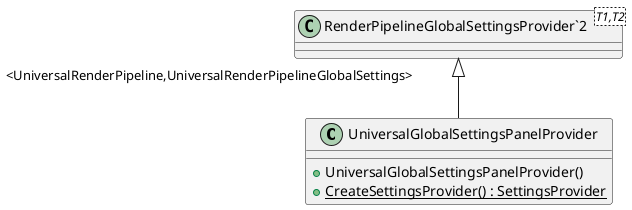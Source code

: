 @startuml
class UniversalGlobalSettingsPanelProvider {
    + UniversalGlobalSettingsPanelProvider()
    + {static} CreateSettingsProvider() : SettingsProvider
}
class "RenderPipelineGlobalSettingsProvider`2"<T1,T2> {
}
"RenderPipelineGlobalSettingsProvider`2" "<UniversalRenderPipeline,UniversalRenderPipelineGlobalSettings>" <|-- UniversalGlobalSettingsPanelProvider
@enduml

